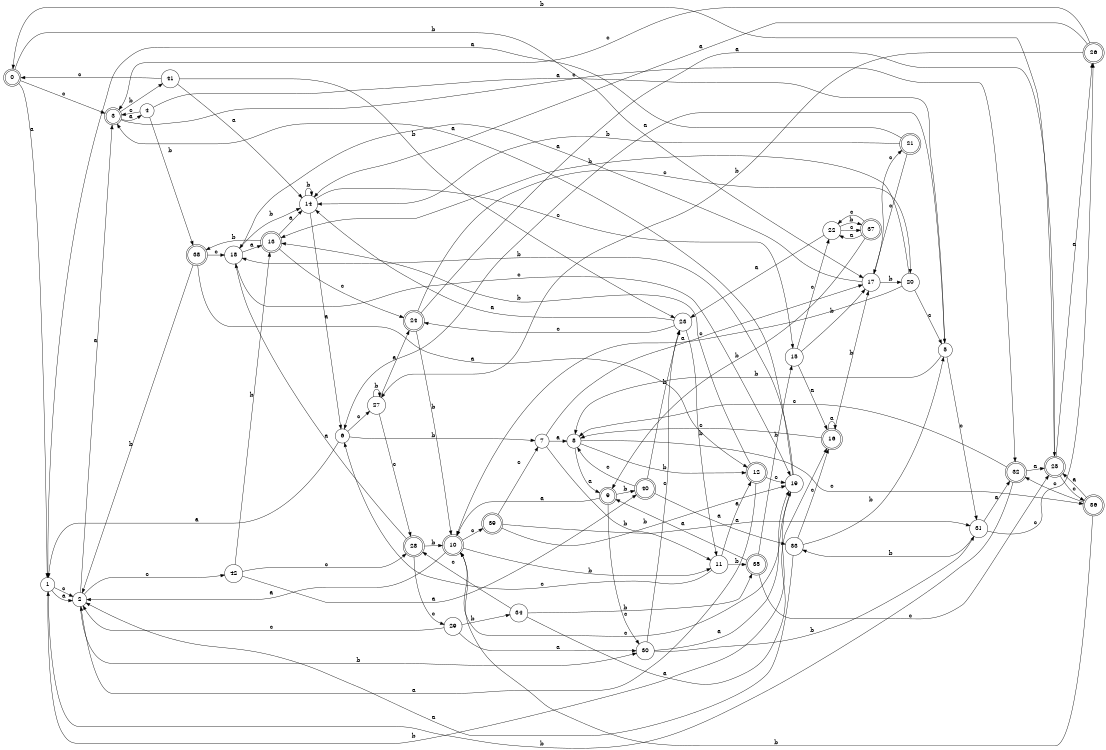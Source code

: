 digraph n35_8 {
__start0 [label="" shape="none"];

rankdir=LR;
size="8,5";

s0 [style="rounded,filled", color="black", fillcolor="white" shape="doublecircle", label="0"];
s1 [style="filled", color="black", fillcolor="white" shape="circle", label="1"];
s2 [style="filled", color="black", fillcolor="white" shape="circle", label="2"];
s3 [style="rounded,filled", color="black", fillcolor="white" shape="doublecircle", label="3"];
s4 [style="filled", color="black", fillcolor="white" shape="circle", label="4"];
s5 [style="filled", color="black", fillcolor="white" shape="circle", label="5"];
s6 [style="filled", color="black", fillcolor="white" shape="circle", label="6"];
s7 [style="filled", color="black", fillcolor="white" shape="circle", label="7"];
s8 [style="filled", color="black", fillcolor="white" shape="circle", label="8"];
s9 [style="rounded,filled", color="black", fillcolor="white" shape="doublecircle", label="9"];
s10 [style="rounded,filled", color="black", fillcolor="white" shape="doublecircle", label="10"];
s11 [style="filled", color="black", fillcolor="white" shape="circle", label="11"];
s12 [style="rounded,filled", color="black", fillcolor="white" shape="doublecircle", label="12"];
s13 [style="rounded,filled", color="black", fillcolor="white" shape="doublecircle", label="13"];
s14 [style="filled", color="black", fillcolor="white" shape="circle", label="14"];
s15 [style="filled", color="black", fillcolor="white" shape="circle", label="15"];
s16 [style="rounded,filled", color="black", fillcolor="white" shape="doublecircle", label="16"];
s17 [style="filled", color="black", fillcolor="white" shape="circle", label="17"];
s18 [style="filled", color="black", fillcolor="white" shape="circle", label="18"];
s19 [style="filled", color="black", fillcolor="white" shape="circle", label="19"];
s20 [style="filled", color="black", fillcolor="white" shape="circle", label="20"];
s21 [style="rounded,filled", color="black", fillcolor="white" shape="doublecircle", label="21"];
s22 [style="filled", color="black", fillcolor="white" shape="circle", label="22"];
s23 [style="filled", color="black", fillcolor="white" shape="circle", label="23"];
s24 [style="rounded,filled", color="black", fillcolor="white" shape="doublecircle", label="24"];
s25 [style="rounded,filled", color="black", fillcolor="white" shape="doublecircle", label="25"];
s26 [style="rounded,filled", color="black", fillcolor="white" shape="doublecircle", label="26"];
s27 [style="filled", color="black", fillcolor="white" shape="circle", label="27"];
s28 [style="rounded,filled", color="black", fillcolor="white" shape="doublecircle", label="28"];
s29 [style="filled", color="black", fillcolor="white" shape="circle", label="29"];
s30 [style="filled", color="black", fillcolor="white" shape="circle", label="30"];
s31 [style="filled", color="black", fillcolor="white" shape="circle", label="31"];
s32 [style="rounded,filled", color="black", fillcolor="white" shape="doublecircle", label="32"];
s33 [style="filled", color="black", fillcolor="white" shape="circle", label="33"];
s34 [style="filled", color="black", fillcolor="white" shape="circle", label="34"];
s35 [style="rounded,filled", color="black", fillcolor="white" shape="doublecircle", label="35"];
s36 [style="rounded,filled", color="black", fillcolor="white" shape="doublecircle", label="36"];
s37 [style="rounded,filled", color="black", fillcolor="white" shape="doublecircle", label="37"];
s38 [style="rounded,filled", color="black", fillcolor="white" shape="doublecircle", label="38"];
s39 [style="rounded,filled", color="black", fillcolor="white" shape="doublecircle", label="39"];
s40 [style="rounded,filled", color="black", fillcolor="white" shape="doublecircle", label="40"];
s41 [style="filled", color="black", fillcolor="white" shape="circle", label="41"];
s42 [style="filled", color="black", fillcolor="white" shape="circle", label="42"];
s0 -> s1 [label="a"];
s0 -> s17 [label="b"];
s0 -> s3 [label="c"];
s1 -> s2 [label="a"];
s1 -> s19 [label="b"];
s1 -> s2 [label="c"];
s2 -> s3 [label="a"];
s2 -> s30 [label="b"];
s2 -> s42 [label="c"];
s3 -> s4 [label="a"];
s3 -> s41 [label="b"];
s3 -> s32 [label="c"];
s4 -> s5 [label="a"];
s4 -> s38 [label="b"];
s4 -> s3 [label="c"];
s5 -> s6 [label="a"];
s5 -> s8 [label="b"];
s5 -> s31 [label="c"];
s6 -> s1 [label="a"];
s6 -> s7 [label="b"];
s6 -> s27 [label="c"];
s7 -> s8 [label="a"];
s7 -> s11 [label="b"];
s7 -> s17 [label="c"];
s8 -> s9 [label="a"];
s8 -> s12 [label="b"];
s8 -> s36 [label="c"];
s9 -> s10 [label="a"];
s9 -> s40 [label="b"];
s9 -> s30 [label="c"];
s10 -> s2 [label="a"];
s10 -> s11 [label="b"];
s10 -> s39 [label="c"];
s11 -> s12 [label="a"];
s11 -> s35 [label="b"];
s11 -> s6 [label="c"];
s12 -> s2 [label="a"];
s12 -> s13 [label="b"];
s12 -> s19 [label="c"];
s13 -> s14 [label="a"];
s13 -> s38 [label="b"];
s13 -> s24 [label="c"];
s14 -> s6 [label="a"];
s14 -> s14 [label="b"];
s14 -> s15 [label="c"];
s15 -> s16 [label="a"];
s15 -> s17 [label="b"];
s15 -> s22 [label="c"];
s16 -> s16 [label="a"];
s16 -> s17 [label="b"];
s16 -> s8 [label="c"];
s17 -> s18 [label="a"];
s17 -> s20 [label="b"];
s17 -> s21 [label="c"];
s18 -> s13 [label="a"];
s18 -> s14 [label="b"];
s18 -> s19 [label="c"];
s19 -> s3 [label="a"];
s19 -> s18 [label="b"];
s19 -> s10 [label="c"];
s20 -> s10 [label="a"];
s20 -> s13 [label="b"];
s20 -> s5 [label="c"];
s21 -> s1 [label="a"];
s21 -> s14 [label="b"];
s21 -> s17 [label="c"];
s22 -> s23 [label="a"];
s22 -> s37 [label="b"];
s22 -> s37 [label="c"];
s23 -> s14 [label="a"];
s23 -> s11 [label="b"];
s23 -> s24 [label="c"];
s24 -> s25 [label="a"];
s24 -> s10 [label="b"];
s24 -> s20 [label="c"];
s25 -> s26 [label="a"];
s25 -> s0 [label="b"];
s25 -> s36 [label="c"];
s26 -> s14 [label="a"];
s26 -> s27 [label="b"];
s26 -> s3 [label="c"];
s27 -> s24 [label="a"];
s27 -> s27 [label="b"];
s27 -> s28 [label="c"];
s28 -> s18 [label="a"];
s28 -> s10 [label="b"];
s28 -> s29 [label="c"];
s29 -> s30 [label="a"];
s29 -> s34 [label="b"];
s29 -> s2 [label="c"];
s30 -> s19 [label="a"];
s30 -> s31 [label="b"];
s30 -> s23 [label="c"];
s31 -> s32 [label="a"];
s31 -> s33 [label="b"];
s31 -> s26 [label="c"];
s32 -> s25 [label="a"];
s32 -> s1 [label="b"];
s32 -> s8 [label="c"];
s33 -> s2 [label="a"];
s33 -> s5 [label="b"];
s33 -> s16 [label="c"];
s34 -> s16 [label="a"];
s34 -> s35 [label="b"];
s34 -> s28 [label="c"];
s35 -> s9 [label="a"];
s35 -> s15 [label="b"];
s35 -> s25 [label="c"];
s36 -> s25 [label="a"];
s36 -> s10 [label="b"];
s36 -> s32 [label="c"];
s37 -> s22 [label="a"];
s37 -> s9 [label="b"];
s37 -> s22 [label="c"];
s38 -> s12 [label="a"];
s38 -> s2 [label="b"];
s38 -> s18 [label="c"];
s39 -> s31 [label="a"];
s39 -> s19 [label="b"];
s39 -> s7 [label="c"];
s40 -> s33 [label="a"];
s40 -> s23 [label="b"];
s40 -> s8 [label="c"];
s41 -> s14 [label="a"];
s41 -> s23 [label="b"];
s41 -> s0 [label="c"];
s42 -> s40 [label="a"];
s42 -> s13 [label="b"];
s42 -> s28 [label="c"];

}